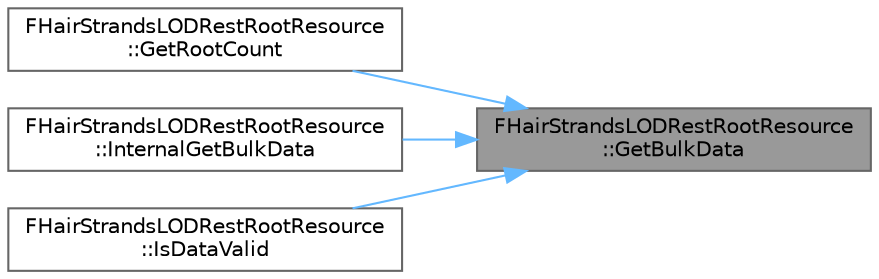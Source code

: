 digraph "FHairStrandsLODRestRootResource::GetBulkData"
{
 // INTERACTIVE_SVG=YES
 // LATEX_PDF_SIZE
  bgcolor="transparent";
  edge [fontname=Helvetica,fontsize=10,labelfontname=Helvetica,labelfontsize=10];
  node [fontname=Helvetica,fontsize=10,shape=box,height=0.2,width=0.4];
  rankdir="RL";
  Node1 [id="Node000001",label="FHairStrandsLODRestRootResource\l::GetBulkData",height=0.2,width=0.4,color="gray40", fillcolor="grey60", style="filled", fontcolor="black",tooltip=" "];
  Node1 -> Node2 [id="edge1_Node000001_Node000002",dir="back",color="steelblue1",style="solid",tooltip=" "];
  Node2 [id="Node000002",label="FHairStrandsLODRestRootResource\l::GetRootCount",height=0.2,width=0.4,color="grey40", fillcolor="white", style="filled",URL="$d8/d94/structFHairStrandsLODRestRootResource.html#addf9f7385911a6528395db04471ba218",tooltip=" "];
  Node1 -> Node3 [id="edge2_Node000001_Node000003",dir="back",color="steelblue1",style="solid",tooltip=" "];
  Node3 [id="Node000003",label="FHairStrandsLODRestRootResource\l::InternalGetBulkData",height=0.2,width=0.4,color="grey40", fillcolor="white", style="filled",URL="$d8/d94/structFHairStrandsLODRestRootResource.html#a631b2ddb21ee5c56ab3b723252f0f1e4",tooltip=" "];
  Node1 -> Node4 [id="edge3_Node000001_Node000004",dir="back",color="steelblue1",style="solid",tooltip=" "];
  Node4 [id="Node000004",label="FHairStrandsLODRestRootResource\l::IsDataValid",height=0.2,width=0.4,color="grey40", fillcolor="white", style="filled",URL="$d8/d94/structFHairStrandsLODRestRootResource.html#ac5e8d9a8cb4412c35efc67041caa951f",tooltip=" "];
}
